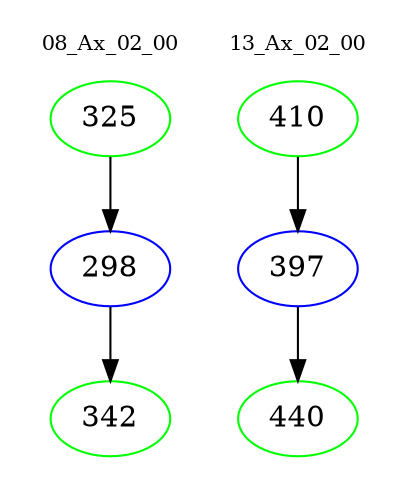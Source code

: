 digraph{
subgraph cluster_0 {
color = white
label = "08_Ax_02_00";
fontsize=10;
T0_325 [label="325", color="green"]
T0_325 -> T0_298 [color="black"]
T0_298 [label="298", color="blue"]
T0_298 -> T0_342 [color="black"]
T0_342 [label="342", color="green"]
}
subgraph cluster_1 {
color = white
label = "13_Ax_02_00";
fontsize=10;
T1_410 [label="410", color="green"]
T1_410 -> T1_397 [color="black"]
T1_397 [label="397", color="blue"]
T1_397 -> T1_440 [color="black"]
T1_440 [label="440", color="green"]
}
}
